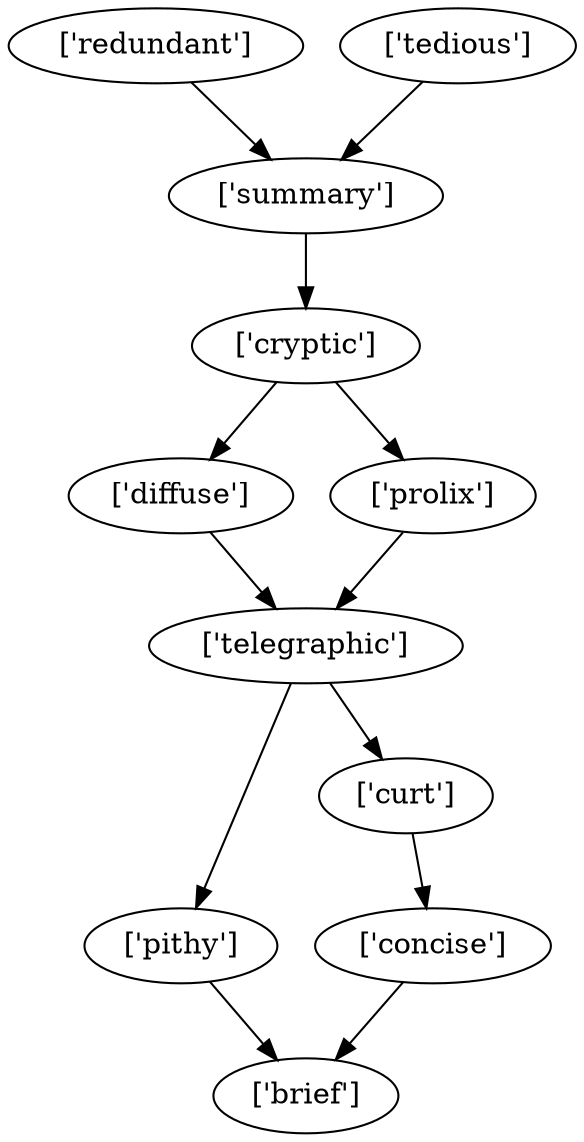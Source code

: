 strict digraph  {
	"['pithy']" -> "['brief']";
	"['concise']" -> "['brief']";
	"['redundant']" -> "['summary']";
	"['summary']" -> "['cryptic']";
	"['tedious']" -> "['summary']";
	"['cryptic']" -> "['diffuse']";
	"['cryptic']" -> "['prolix']";
	"['diffuse']" -> "['telegraphic']";
	"['prolix']" -> "['telegraphic']";
	"['telegraphic']" -> "['pithy']";
	"['telegraphic']" -> "['curt']";
	"['curt']" -> "['concise']";
}
